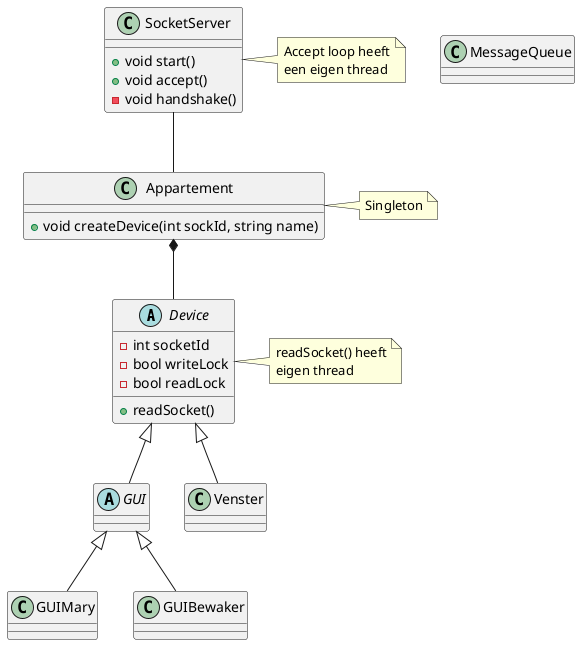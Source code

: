 @startuml

abstract class Device{
        -int socketId
        -bool writeLock
        -bool readLock
        +readSocket()
}
Note right: readSocket() heeft\neigen thread
abstract class GUI

class Appartement {
        +void createDevice(int sockId, string name)
}
Note right: Singleton

class SocketServer {
        +void start()
        +void accept()
        -void handshake()
}
Note right: Accept loop heeft\neen eigen thread

class MessageQueue

SocketServer -- Appartement
Appartement *-- Device
Device <|-- GUI
Device <|-- Venster
GUI <|-- GUIMary
GUI <|-- GUIBewaker


@enduml
/' create socket -> bind socket -> listen socket -> create connection (new thread) ->  '/
